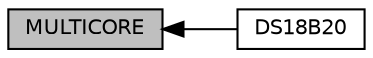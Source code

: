 digraph "MULTICORE"
{
  edge [fontname="Helvetica",fontsize="10",labelfontname="Helvetica",labelfontsize="10"];
  node [fontname="Helvetica",fontsize="10",shape=record];
  rankdir=LR;
  Node1 [label="DS18B20",height=0.2,width=0.4,color="black", fillcolor="white", style="filled",URL="$group___d_s18_b20.html"];
  Node0 [label="MULTICORE",height=0.2,width=0.4,color="black", fillcolor="grey75", style="filled", fontcolor="black"];
  Node0->Node1 [shape=plaintext, dir="back", style="solid"];
}
